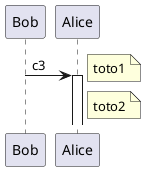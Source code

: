 {
  "sha1": "pf48650vycukrmwictrp7rgmes36b8d",
  "insertion": {
    "when": "2024-06-04T17:28:41.104Z",
    "user": "plantuml@gmail.com"
  }
}
@startuml
participant Bob
participant Alice

Bob->Alice: c3
note right: toto1

note right of Alice: toto2 

activate Alice
@enduml

